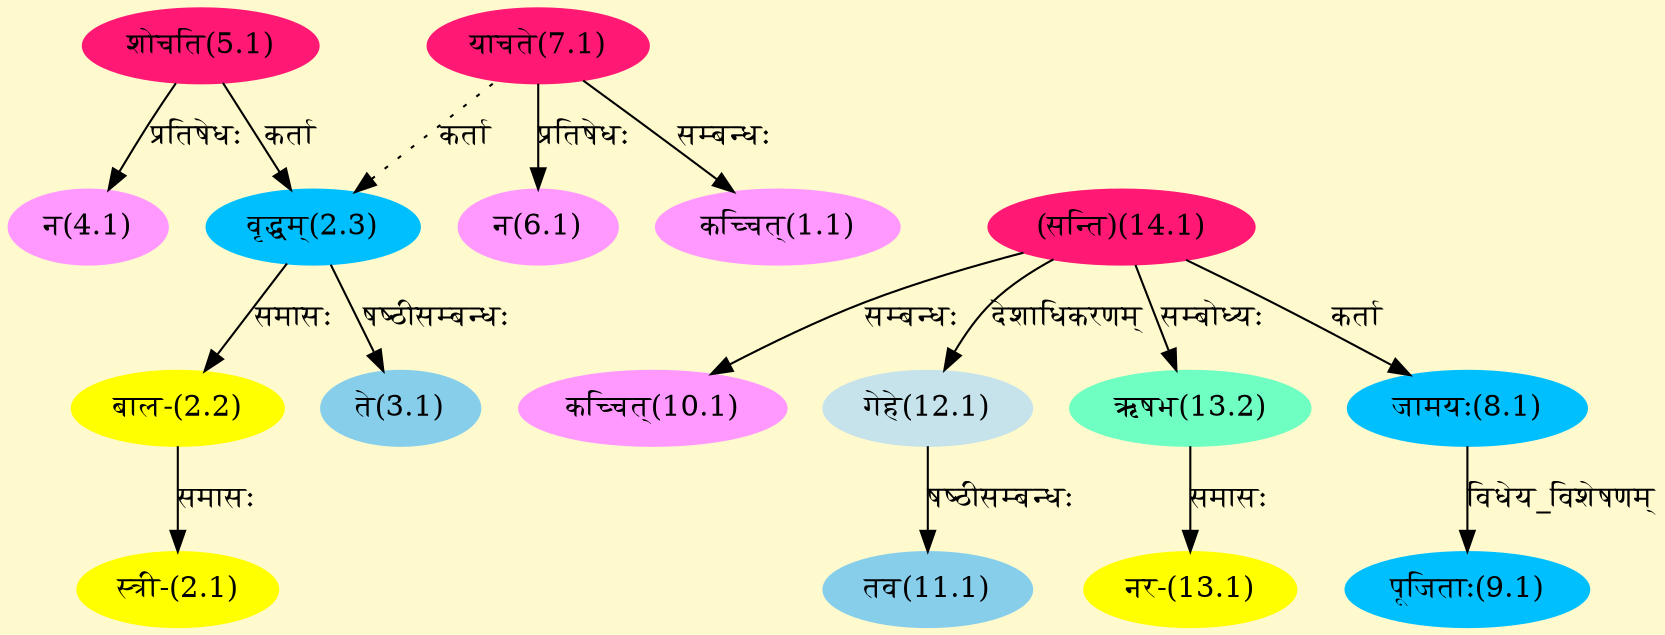 digraph G{
rankdir=BT;
 compound=true;
 bgcolor="lemonchiffon1";
Node1_1 [style=filled, color="#FF99FF" label = "कच्चित्(1.1)"]
Node7_1 [style=filled, color="#FF1975" label = "याचते(7.1)"]
Node2_1 [style=filled, color="#FFFF00" label = "स्त्री-(2.1)"]
Node2_2 [style=filled, color="#FFFF00" label = "बाल-(2.2)"]
Node2_3 [style=filled, color="#00BFFF" label = "वृद्धम्(2.3)"]
Node5_1 [style=filled, color="#FF1975" label = "शोचति(5.1)"]
Node3_1 [style=filled, color="#87CEEB" label = "ते(3.1)"]
Node4_1 [style=filled, color="#FF99FF" label = "न(4.1)"]
Node [style=filled, color="" label = "()"]
Node6_1 [style=filled, color="#FF99FF" label = "न(6.1)"]
Node8_1 [style=filled, color="#00BFFF" label = "जामयः(8.1)"]
Node14_1 [style=filled, color="#FF1975" label = "(सन्ति)(14.1)"]
Node9_1 [style=filled, color="#00BFFF" label = "पूजिताः(9.1)"]
Node10_1 [style=filled, color="#FF99FF" label = "कच्चित्(10.1)"]
Node11_1 [style=filled, color="#87CEEB" label = "तव(11.1)"]
Node12_1 [style=filled, color="#C6E2EB" label = "गेहे(12.1)"]
Node13_1 [style=filled, color="#FFFF00" label = "नर-(13.1)"]
Node13_2 [style=filled, color="#6FFFC3" label = "ऋषभ(13.2)"]
/* Start of Relations section */

Node1_1 -> Node7_1 [  label="सम्बन्धः"  dir="back" ]
Node2_1 -> Node2_2 [  label="समासः"  dir="back" ]
Node2_2 -> Node2_3 [  label="समासः"  dir="back" ]
Node2_3 -> Node5_1 [  label="कर्ता"  dir="back" ]
Node2_3 -> Node7_1 [ style=dotted label="कर्ता"  dir="back" ]
Node3_1 -> Node2_3 [  label="षष्ठीसम्बन्धः"  dir="back" ]
Node4_1 -> Node5_1 [  label="प्रतिषेधः"  dir="back" ]
Node6_1 -> Node7_1 [  label="प्रतिषेधः"  dir="back" ]
Node8_1 -> Node14_1 [  label="कर्ता"  dir="back" ]
Node9_1 -> Node8_1 [  label="विधेय_विशेषणम्"  dir="back" ]
Node10_1 -> Node14_1 [  label="सम्बन्धः"  dir="back" ]
Node11_1 -> Node12_1 [  label="षष्ठीसम्बन्धः"  dir="back" ]
Node12_1 -> Node14_1 [  label="देशाधिकरणम्"  dir="back" ]
Node13_1 -> Node13_2 [  label="समासः"  dir="back" ]
Node13_2 -> Node14_1 [  label="सम्बोध्यः"  dir="back" ]
}
